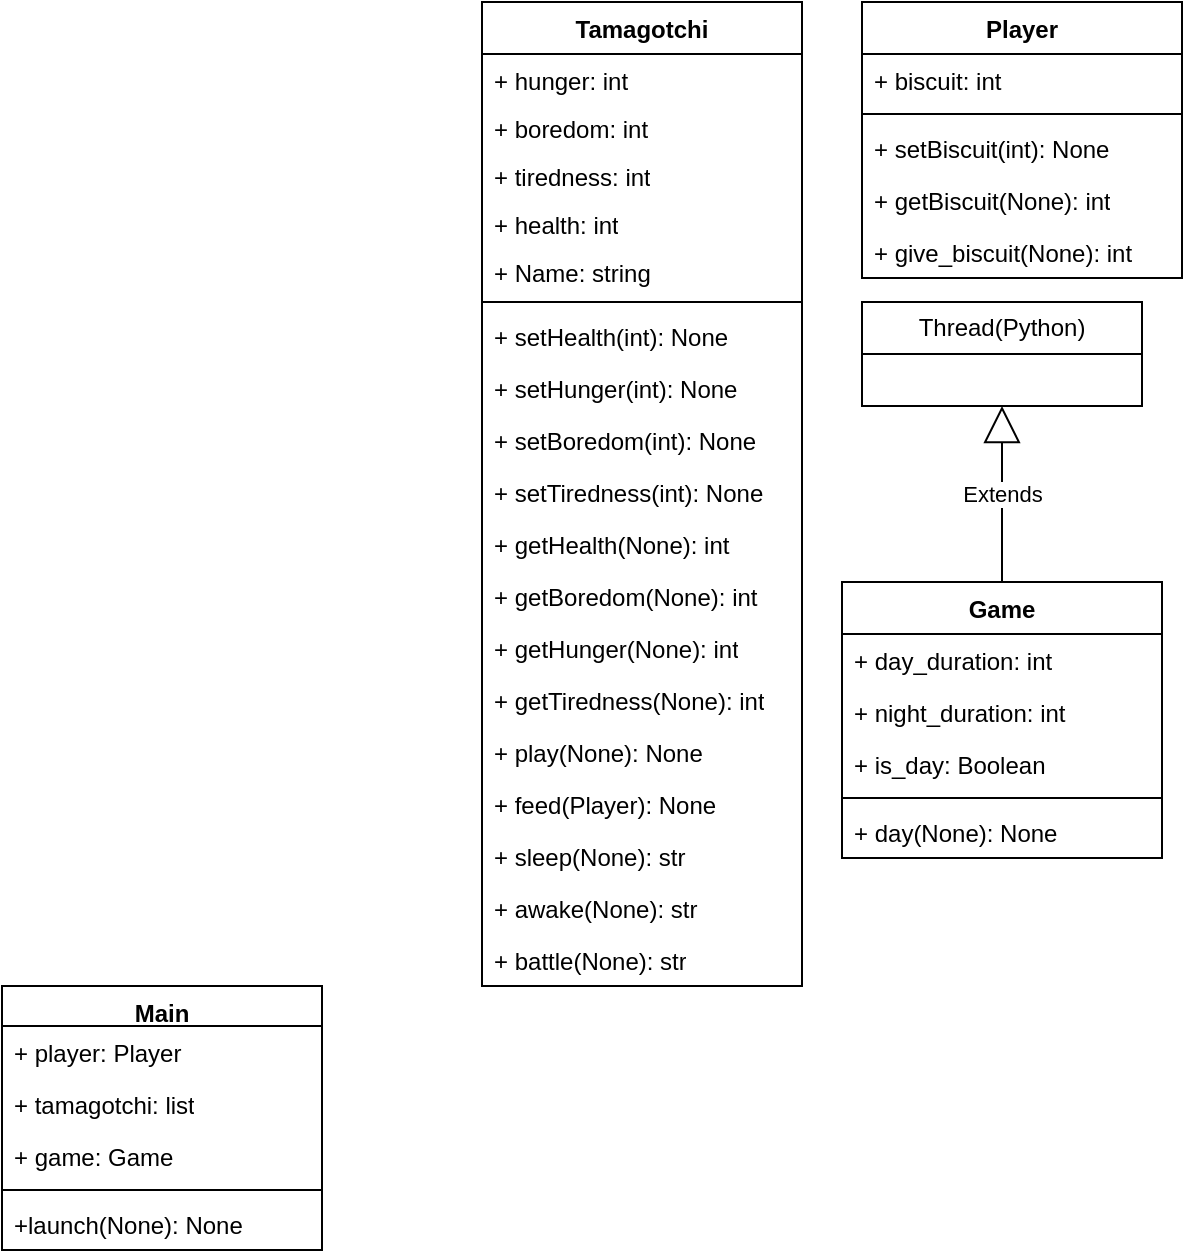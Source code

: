 <mxfile version="24.0.5" type="device">
  <diagram name="Page-1" id="WCSzIXKTx7gPJ3h6ug22">
    <mxGraphModel dx="1000" dy="538" grid="1" gridSize="10" guides="1" tooltips="1" connect="1" arrows="1" fold="1" page="1" pageScale="1" pageWidth="827" pageHeight="1169" math="0" shadow="0">
      <root>
        <mxCell id="0" />
        <mxCell id="1" parent="0" />
        <mxCell id="0InRnnz6f395V4rvpxKN-1" value="Tamagotchi" style="swimlane;fontStyle=1;align=center;verticalAlign=top;childLayout=stackLayout;horizontal=1;startSize=26;horizontalStack=0;resizeParent=1;resizeParentMax=0;resizeLast=0;collapsible=1;marginBottom=0;whiteSpace=wrap;html=1;" parent="1" vertex="1">
          <mxGeometry x="290" y="70" width="160" height="492" as="geometry">
            <mxRectangle x="290" y="70" width="110" height="30" as="alternateBounds" />
          </mxGeometry>
        </mxCell>
        <mxCell id="0InRnnz6f395V4rvpxKN-2" value="+ hunger: int" style="text;strokeColor=none;fillColor=none;align=left;verticalAlign=top;spacingLeft=4;spacingRight=4;overflow=hidden;rotatable=0;points=[[0,0.5],[1,0.5]];portConstraint=eastwest;whiteSpace=wrap;html=1;" parent="0InRnnz6f395V4rvpxKN-1" vertex="1">
          <mxGeometry y="26" width="160" height="24" as="geometry" />
        </mxCell>
        <mxCell id="0InRnnz6f395V4rvpxKN-6" value="+ boredom: int" style="text;strokeColor=none;fillColor=none;align=left;verticalAlign=top;spacingLeft=4;spacingRight=4;overflow=hidden;rotatable=0;points=[[0,0.5],[1,0.5]];portConstraint=eastwest;whiteSpace=wrap;html=1;" parent="0InRnnz6f395V4rvpxKN-1" vertex="1">
          <mxGeometry y="50" width="160" height="24" as="geometry" />
        </mxCell>
        <mxCell id="0InRnnz6f395V4rvpxKN-8" value="+ tiredness: int" style="text;strokeColor=none;fillColor=none;align=left;verticalAlign=top;spacingLeft=4;spacingRight=4;overflow=hidden;rotatable=0;points=[[0,0.5],[1,0.5]];portConstraint=eastwest;whiteSpace=wrap;html=1;" parent="0InRnnz6f395V4rvpxKN-1" vertex="1">
          <mxGeometry y="74" width="160" height="24" as="geometry" />
        </mxCell>
        <mxCell id="0InRnnz6f395V4rvpxKN-9" value="+ health: int" style="text;strokeColor=none;fillColor=none;align=left;verticalAlign=top;spacingLeft=4;spacingRight=4;overflow=hidden;rotatable=0;points=[[0,0.5],[1,0.5]];portConstraint=eastwest;whiteSpace=wrap;html=1;" parent="0InRnnz6f395V4rvpxKN-1" vertex="1">
          <mxGeometry y="98" width="160" height="24" as="geometry" />
        </mxCell>
        <mxCell id="0InRnnz6f395V4rvpxKN-35" value="+ Name: string" style="text;strokeColor=none;fillColor=none;align=left;verticalAlign=top;spacingLeft=4;spacingRight=4;overflow=hidden;rotatable=0;points=[[0,0.5],[1,0.5]];portConstraint=eastwest;whiteSpace=wrap;html=1;" parent="0InRnnz6f395V4rvpxKN-1" vertex="1">
          <mxGeometry y="122" width="160" height="24" as="geometry" />
        </mxCell>
        <mxCell id="0InRnnz6f395V4rvpxKN-3" value="" style="line;strokeWidth=1;fillColor=none;align=left;verticalAlign=middle;spacingTop=-1;spacingLeft=3;spacingRight=3;rotatable=0;labelPosition=right;points=[];portConstraint=eastwest;strokeColor=inherit;" parent="0InRnnz6f395V4rvpxKN-1" vertex="1">
          <mxGeometry y="146" width="160" height="8" as="geometry" />
        </mxCell>
        <mxCell id="0InRnnz6f395V4rvpxKN-4" value="+ setHealth(int): None" style="text;strokeColor=none;fillColor=none;align=left;verticalAlign=top;spacingLeft=4;spacingRight=4;overflow=hidden;rotatable=0;points=[[0,0.5],[1,0.5]];portConstraint=eastwest;whiteSpace=wrap;html=1;" parent="0InRnnz6f395V4rvpxKN-1" vertex="1">
          <mxGeometry y="154" width="160" height="26" as="geometry" />
        </mxCell>
        <mxCell id="0InRnnz6f395V4rvpxKN-10" value="+ setHunger(int): None" style="text;strokeColor=none;fillColor=none;align=left;verticalAlign=top;spacingLeft=4;spacingRight=4;overflow=hidden;rotatable=0;points=[[0,0.5],[1,0.5]];portConstraint=eastwest;whiteSpace=wrap;html=1;" parent="0InRnnz6f395V4rvpxKN-1" vertex="1">
          <mxGeometry y="180" width="160" height="26" as="geometry" />
        </mxCell>
        <mxCell id="0InRnnz6f395V4rvpxKN-11" value="+ setBoredom(int): None" style="text;strokeColor=none;fillColor=none;align=left;verticalAlign=top;spacingLeft=4;spacingRight=4;overflow=hidden;rotatable=0;points=[[0,0.5],[1,0.5]];portConstraint=eastwest;whiteSpace=wrap;html=1;" parent="0InRnnz6f395V4rvpxKN-1" vertex="1">
          <mxGeometry y="206" width="160" height="26" as="geometry" />
        </mxCell>
        <mxCell id="0InRnnz6f395V4rvpxKN-12" value="+ setTiredness(int): None" style="text;strokeColor=none;fillColor=none;align=left;verticalAlign=top;spacingLeft=4;spacingRight=4;overflow=hidden;rotatable=0;points=[[0,0.5],[1,0.5]];portConstraint=eastwest;whiteSpace=wrap;html=1;" parent="0InRnnz6f395V4rvpxKN-1" vertex="1">
          <mxGeometry y="232" width="160" height="26" as="geometry" />
        </mxCell>
        <mxCell id="0InRnnz6f395V4rvpxKN-14" value="+ getHealth(None): int" style="text;strokeColor=none;fillColor=none;align=left;verticalAlign=top;spacingLeft=4;spacingRight=4;overflow=hidden;rotatable=0;points=[[0,0.5],[1,0.5]];portConstraint=eastwest;whiteSpace=wrap;html=1;" parent="0InRnnz6f395V4rvpxKN-1" vertex="1">
          <mxGeometry y="258" width="160" height="26" as="geometry" />
        </mxCell>
        <mxCell id="0InRnnz6f395V4rvpxKN-16" value="+ getBoredom(None): int" style="text;strokeColor=none;fillColor=none;align=left;verticalAlign=top;spacingLeft=4;spacingRight=4;overflow=hidden;rotatable=0;points=[[0,0.5],[1,0.5]];portConstraint=eastwest;whiteSpace=wrap;html=1;" parent="0InRnnz6f395V4rvpxKN-1" vertex="1">
          <mxGeometry y="284" width="160" height="26" as="geometry" />
        </mxCell>
        <mxCell id="0InRnnz6f395V4rvpxKN-17" value="+ getHunger(None): int" style="text;strokeColor=none;fillColor=none;align=left;verticalAlign=top;spacingLeft=4;spacingRight=4;overflow=hidden;rotatable=0;points=[[0,0.5],[1,0.5]];portConstraint=eastwest;whiteSpace=wrap;html=1;" parent="0InRnnz6f395V4rvpxKN-1" vertex="1">
          <mxGeometry y="310" width="160" height="26" as="geometry" />
        </mxCell>
        <mxCell id="0InRnnz6f395V4rvpxKN-15" value="+ getTiredness(None): int" style="text;strokeColor=none;fillColor=none;align=left;verticalAlign=top;spacingLeft=4;spacingRight=4;overflow=hidden;rotatable=0;points=[[0,0.5],[1,0.5]];portConstraint=eastwest;whiteSpace=wrap;html=1;" parent="0InRnnz6f395V4rvpxKN-1" vertex="1">
          <mxGeometry y="336" width="160" height="26" as="geometry" />
        </mxCell>
        <mxCell id="0InRnnz6f395V4rvpxKN-18" value="+ play(None): None" style="text;strokeColor=none;fillColor=none;align=left;verticalAlign=top;spacingLeft=4;spacingRight=4;overflow=hidden;rotatable=0;points=[[0,0.5],[1,0.5]];portConstraint=eastwest;whiteSpace=wrap;html=1;" parent="0InRnnz6f395V4rvpxKN-1" vertex="1">
          <mxGeometry y="362" width="160" height="26" as="geometry" />
        </mxCell>
        <mxCell id="0InRnnz6f395V4rvpxKN-19" value="+ feed(Player): None" style="text;strokeColor=none;fillColor=none;align=left;verticalAlign=top;spacingLeft=4;spacingRight=4;overflow=hidden;rotatable=0;points=[[0,0.5],[1,0.5]];portConstraint=eastwest;whiteSpace=wrap;html=1;" parent="0InRnnz6f395V4rvpxKN-1" vertex="1">
          <mxGeometry y="388" width="160" height="26" as="geometry" />
        </mxCell>
        <mxCell id="0InRnnz6f395V4rvpxKN-58" value="+ sleep(None): str" style="text;strokeColor=none;fillColor=none;align=left;verticalAlign=top;spacingLeft=4;spacingRight=4;overflow=hidden;rotatable=0;points=[[0,0.5],[1,0.5]];portConstraint=eastwest;whiteSpace=wrap;html=1;" parent="0InRnnz6f395V4rvpxKN-1" vertex="1">
          <mxGeometry y="414" width="160" height="26" as="geometry" />
        </mxCell>
        <mxCell id="FvxkYtht0jkFFfjPAxnS-1" value="+ awake(None): str" style="text;strokeColor=none;fillColor=none;align=left;verticalAlign=top;spacingLeft=4;spacingRight=4;overflow=hidden;rotatable=0;points=[[0,0.5],[1,0.5]];portConstraint=eastwest;whiteSpace=wrap;html=1;" parent="0InRnnz6f395V4rvpxKN-1" vertex="1">
          <mxGeometry y="440" width="160" height="26" as="geometry" />
        </mxCell>
        <mxCell id="FvxkYtht0jkFFfjPAxnS-2" value="+ battle(None): str" style="text;strokeColor=none;fillColor=none;align=left;verticalAlign=top;spacingLeft=4;spacingRight=4;overflow=hidden;rotatable=0;points=[[0,0.5],[1,0.5]];portConstraint=eastwest;whiteSpace=wrap;html=1;" parent="0InRnnz6f395V4rvpxKN-1" vertex="1">
          <mxGeometry y="466" width="160" height="26" as="geometry" />
        </mxCell>
        <mxCell id="0InRnnz6f395V4rvpxKN-26" value="Player" style="swimlane;fontStyle=1;align=center;verticalAlign=top;childLayout=stackLayout;horizontal=1;startSize=26;horizontalStack=0;resizeParent=1;resizeParentMax=0;resizeLast=0;collapsible=1;marginBottom=0;whiteSpace=wrap;html=1;" parent="1" vertex="1">
          <mxGeometry x="480" y="70" width="160" height="138" as="geometry" />
        </mxCell>
        <mxCell id="0InRnnz6f395V4rvpxKN-21" value="+ biscuit: int" style="text;strokeColor=none;fillColor=none;align=left;verticalAlign=top;spacingLeft=4;spacingRight=4;overflow=hidden;rotatable=0;points=[[0,0.5],[1,0.5]];portConstraint=eastwest;whiteSpace=wrap;html=1;" parent="0InRnnz6f395V4rvpxKN-26" vertex="1">
          <mxGeometry y="26" width="160" height="26" as="geometry" />
        </mxCell>
        <mxCell id="0InRnnz6f395V4rvpxKN-28" value="" style="line;strokeWidth=1;fillColor=none;align=left;verticalAlign=middle;spacingTop=-1;spacingLeft=3;spacingRight=3;rotatable=0;labelPosition=right;points=[];portConstraint=eastwest;strokeColor=inherit;" parent="0InRnnz6f395V4rvpxKN-26" vertex="1">
          <mxGeometry y="52" width="160" height="8" as="geometry" />
        </mxCell>
        <mxCell id="0InRnnz6f395V4rvpxKN-24" value="+ setBiscuit(int): None" style="text;strokeColor=none;fillColor=none;align=left;verticalAlign=top;spacingLeft=4;spacingRight=4;overflow=hidden;rotatable=0;points=[[0,0.5],[1,0.5]];portConstraint=eastwest;whiteSpace=wrap;html=1;" parent="0InRnnz6f395V4rvpxKN-26" vertex="1">
          <mxGeometry y="60" width="160" height="26" as="geometry" />
        </mxCell>
        <mxCell id="0InRnnz6f395V4rvpxKN-25" value="+ getBiscuit(None): int" style="text;strokeColor=none;fillColor=none;align=left;verticalAlign=top;spacingLeft=4;spacingRight=4;overflow=hidden;rotatable=0;points=[[0,0.5],[1,0.5]];portConstraint=eastwest;whiteSpace=wrap;html=1;" parent="0InRnnz6f395V4rvpxKN-26" vertex="1">
          <mxGeometry y="86" width="160" height="26" as="geometry" />
        </mxCell>
        <mxCell id="FvxkYtht0jkFFfjPAxnS-3" value="+ give_biscuit(None): int" style="text;strokeColor=none;fillColor=none;align=left;verticalAlign=top;spacingLeft=4;spacingRight=4;overflow=hidden;rotatable=0;points=[[0,0.5],[1,0.5]];portConstraint=eastwest;whiteSpace=wrap;html=1;" parent="0InRnnz6f395V4rvpxKN-26" vertex="1">
          <mxGeometry y="112" width="160" height="26" as="geometry" />
        </mxCell>
        <mxCell id="0InRnnz6f395V4rvpxKN-52" value="Game" style="swimlane;fontStyle=1;align=center;verticalAlign=top;childLayout=stackLayout;horizontal=1;startSize=26;horizontalStack=0;resizeParent=1;resizeParentMax=0;resizeLast=0;collapsible=1;marginBottom=0;whiteSpace=wrap;html=1;" parent="1" vertex="1">
          <mxGeometry x="470" y="360" width="160" height="138" as="geometry" />
        </mxCell>
        <mxCell id="0InRnnz6f395V4rvpxKN-53" value="+ day_duration: int" style="text;strokeColor=none;fillColor=none;align=left;verticalAlign=top;spacingLeft=4;spacingRight=4;overflow=hidden;rotatable=0;points=[[0,0.5],[1,0.5]];portConstraint=eastwest;whiteSpace=wrap;html=1;" parent="0InRnnz6f395V4rvpxKN-52" vertex="1">
          <mxGeometry y="26" width="160" height="26" as="geometry" />
        </mxCell>
        <mxCell id="0InRnnz6f395V4rvpxKN-57" value="+ night_duration: int" style="text;strokeColor=none;fillColor=none;align=left;verticalAlign=top;spacingLeft=4;spacingRight=4;overflow=hidden;rotatable=0;points=[[0,0.5],[1,0.5]];portConstraint=eastwest;whiteSpace=wrap;html=1;" parent="0InRnnz6f395V4rvpxKN-52" vertex="1">
          <mxGeometry y="52" width="160" height="26" as="geometry" />
        </mxCell>
        <mxCell id="0InRnnz6f395V4rvpxKN-59" value="+ is_day: Boolean" style="text;strokeColor=none;fillColor=none;align=left;verticalAlign=top;spacingLeft=4;spacingRight=4;overflow=hidden;rotatable=0;points=[[0,0.5],[1,0.5]];portConstraint=eastwest;whiteSpace=wrap;html=1;" parent="0InRnnz6f395V4rvpxKN-52" vertex="1">
          <mxGeometry y="78" width="160" height="26" as="geometry" />
        </mxCell>
        <mxCell id="0InRnnz6f395V4rvpxKN-54" value="" style="line;strokeWidth=1;fillColor=none;align=left;verticalAlign=middle;spacingTop=-1;spacingLeft=3;spacingRight=3;rotatable=0;labelPosition=right;points=[];portConstraint=eastwest;strokeColor=inherit;" parent="0InRnnz6f395V4rvpxKN-52" vertex="1">
          <mxGeometry y="104" width="160" height="8" as="geometry" />
        </mxCell>
        <mxCell id="0InRnnz6f395V4rvpxKN-55" value="+ day(None): None" style="text;strokeColor=none;fillColor=none;align=left;verticalAlign=top;spacingLeft=4;spacingRight=4;overflow=hidden;rotatable=0;points=[[0,0.5],[1,0.5]];portConstraint=eastwest;whiteSpace=wrap;html=1;" parent="0InRnnz6f395V4rvpxKN-52" vertex="1">
          <mxGeometry y="112" width="160" height="26" as="geometry" />
        </mxCell>
        <mxCell id="0InRnnz6f395V4rvpxKN-60" value="Thread(Python)" style="swimlane;fontStyle=0;childLayout=stackLayout;horizontal=1;startSize=26;fillColor=none;horizontalStack=0;resizeParent=1;resizeParentMax=0;resizeLast=0;collapsible=1;marginBottom=0;whiteSpace=wrap;html=1;" parent="1" vertex="1">
          <mxGeometry x="480" y="220" width="140" height="52" as="geometry" />
        </mxCell>
        <mxCell id="0InRnnz6f395V4rvpxKN-66" value="Extends" style="endArrow=block;endSize=16;endFill=0;html=1;rounded=0;entryX=0.5;entryY=1;entryDx=0;entryDy=0;exitX=0.5;exitY=0;exitDx=0;exitDy=0;" parent="1" source="0InRnnz6f395V4rvpxKN-52" target="0InRnnz6f395V4rvpxKN-60" edge="1">
          <mxGeometry width="160" relative="1" as="geometry">
            <mxPoint x="480" y="470" as="sourcePoint" />
            <mxPoint x="610" y="470" as="targetPoint" />
          </mxGeometry>
        </mxCell>
        <mxCell id="N_zZ67SSg5e3Pyr7BBIy-2" value="Main&lt;div&gt;&lt;br&gt;&lt;/div&gt;" style="swimlane;fontStyle=1;align=center;verticalAlign=top;childLayout=stackLayout;horizontal=1;startSize=20;horizontalStack=0;resizeParent=1;resizeParentMax=0;resizeLast=0;collapsible=1;marginBottom=0;whiteSpace=wrap;html=1;" vertex="1" parent="1">
          <mxGeometry x="50" y="562" width="160" height="132" as="geometry" />
        </mxCell>
        <mxCell id="N_zZ67SSg5e3Pyr7BBIy-3" value="+ player: Player" style="text;strokeColor=none;fillColor=none;align=left;verticalAlign=top;spacingLeft=4;spacingRight=4;overflow=hidden;rotatable=0;points=[[0,0.5],[1,0.5]];portConstraint=eastwest;whiteSpace=wrap;html=1;" vertex="1" parent="N_zZ67SSg5e3Pyr7BBIy-2">
          <mxGeometry y="20" width="160" height="26" as="geometry" />
        </mxCell>
        <mxCell id="N_zZ67SSg5e3Pyr7BBIy-6" value="+ tamagotchi: list" style="text;strokeColor=none;fillColor=none;align=left;verticalAlign=top;spacingLeft=4;spacingRight=4;overflow=hidden;rotatable=0;points=[[0,0.5],[1,0.5]];portConstraint=eastwest;whiteSpace=wrap;html=1;" vertex="1" parent="N_zZ67SSg5e3Pyr7BBIy-2">
          <mxGeometry y="46" width="160" height="26" as="geometry" />
        </mxCell>
        <mxCell id="N_zZ67SSg5e3Pyr7BBIy-7" value="+ game: Game" style="text;strokeColor=none;fillColor=none;align=left;verticalAlign=top;spacingLeft=4;spacingRight=4;overflow=hidden;rotatable=0;points=[[0,0.5],[1,0.5]];portConstraint=eastwest;whiteSpace=wrap;html=1;" vertex="1" parent="N_zZ67SSg5e3Pyr7BBIy-2">
          <mxGeometry y="72" width="160" height="26" as="geometry" />
        </mxCell>
        <mxCell id="N_zZ67SSg5e3Pyr7BBIy-4" value="" style="line;strokeWidth=1;fillColor=none;align=left;verticalAlign=middle;spacingTop=-1;spacingLeft=3;spacingRight=3;rotatable=0;labelPosition=right;points=[];portConstraint=eastwest;strokeColor=inherit;" vertex="1" parent="N_zZ67SSg5e3Pyr7BBIy-2">
          <mxGeometry y="98" width="160" height="8" as="geometry" />
        </mxCell>
        <mxCell id="N_zZ67SSg5e3Pyr7BBIy-5" value="+launch(None): None" style="text;strokeColor=none;fillColor=none;align=left;verticalAlign=top;spacingLeft=4;spacingRight=4;overflow=hidden;rotatable=0;points=[[0,0.5],[1,0.5]];portConstraint=eastwest;whiteSpace=wrap;html=1;" vertex="1" parent="N_zZ67SSg5e3Pyr7BBIy-2">
          <mxGeometry y="106" width="160" height="26" as="geometry" />
        </mxCell>
      </root>
    </mxGraphModel>
  </diagram>
</mxfile>
